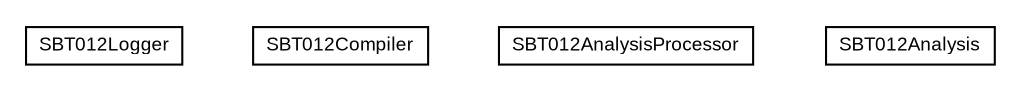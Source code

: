 #!/usr/local/bin/dot
#
# Class diagram 
# Generated by UMLGraph version R5_6-24-gf6e263 (http://www.umlgraph.org/)
#

digraph G {
	edge [fontname="arial",fontsize=10,labelfontname="arial",labelfontsize=10];
	node [fontname="arial",fontsize=10,shape=plaintext];
	nodesep=0.25;
	ranksep=0.5;
	// com.google.code.sbt.compiler.sbt012.SBT012Logger
	c0 [label=<<table title="com.google.code.sbt.compiler.sbt012.SBT012Logger" border="0" cellborder="1" cellspacing="0" cellpadding="2" port="p" href="./SBT012Logger.html">
		<tr><td><table border="0" cellspacing="0" cellpadding="1">
<tr><td align="center" balign="center"> SBT012Logger </td></tr>
		</table></td></tr>
		</table>>, URL="./SBT012Logger.html", fontname="arial", fontcolor="black", fontsize=9.0];
	// com.google.code.sbt.compiler.sbt012.SBT012Compiler
	c1 [label=<<table title="com.google.code.sbt.compiler.sbt012.SBT012Compiler" border="0" cellborder="1" cellspacing="0" cellpadding="2" port="p" href="./SBT012Compiler.html">
		<tr><td><table border="0" cellspacing="0" cellpadding="1">
<tr><td align="center" balign="center"> SBT012Compiler </td></tr>
		</table></td></tr>
		</table>>, URL="./SBT012Compiler.html", fontname="arial", fontcolor="black", fontsize=9.0];
	// com.google.code.sbt.compiler.sbt012.SBT012AnalysisProcessor
	c2 [label=<<table title="com.google.code.sbt.compiler.sbt012.SBT012AnalysisProcessor" border="0" cellborder="1" cellspacing="0" cellpadding="2" port="p" href="./SBT012AnalysisProcessor.html">
		<tr><td><table border="0" cellspacing="0" cellpadding="1">
<tr><td align="center" balign="center"> SBT012AnalysisProcessor </td></tr>
		</table></td></tr>
		</table>>, URL="./SBT012AnalysisProcessor.html", fontname="arial", fontcolor="black", fontsize=9.0];
	// com.google.code.sbt.compiler.sbt012.SBT012Analysis
	c3 [label=<<table title="com.google.code.sbt.compiler.sbt012.SBT012Analysis" border="0" cellborder="1" cellspacing="0" cellpadding="2" port="p" href="./SBT012Analysis.html">
		<tr><td><table border="0" cellspacing="0" cellpadding="1">
<tr><td align="center" balign="center"> SBT012Analysis </td></tr>
		</table></td></tr>
		</table>>, URL="./SBT012Analysis.html", fontname="arial", fontcolor="black", fontsize=9.0];
}

